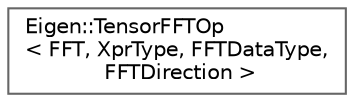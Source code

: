 digraph "类继承关系图"
{
 // LATEX_PDF_SIZE
  bgcolor="transparent";
  edge [fontname=Helvetica,fontsize=10,labelfontname=Helvetica,labelfontsize=10];
  node [fontname=Helvetica,fontsize=10,shape=box,height=0.2,width=0.4];
  rankdir="LR";
  Node0 [id="Node000000",label="Eigen::TensorFFTOp\l\< FFT, XprType, FFTDataType,\l FFTDirection \>",height=0.2,width=0.4,color="grey40", fillcolor="white", style="filled",URL="$class_eigen_1_1_tensor_f_f_t_op.html",tooltip=" "];
}
